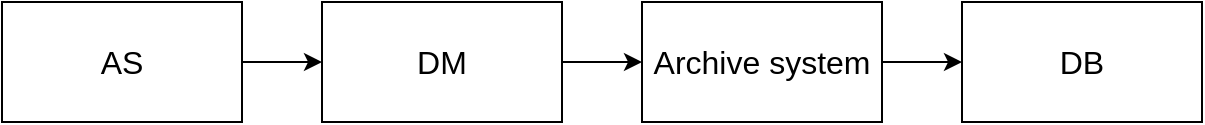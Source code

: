 <mxfile version="21.2.1" type="github">
  <diagram name="Сторінка-1" id="gTk0HqFBgUfZGioBp6fL">
    <mxGraphModel dx="1434" dy="764" grid="1" gridSize="10" guides="1" tooltips="1" connect="1" arrows="1" fold="1" page="1" pageScale="1" pageWidth="1169" pageHeight="827" math="0" shadow="0">
      <root>
        <mxCell id="0" />
        <mxCell id="1" parent="0" />
        <mxCell id="cNH6Ihqkcq9NW6JE-Opy-5" style="edgeStyle=orthogonalEdgeStyle;rounded=0;orthogonalLoop=1;jettySize=auto;html=1;exitX=1;exitY=0.5;exitDx=0;exitDy=0;entryX=0;entryY=0.5;entryDx=0;entryDy=0;" edge="1" parent="1" source="cNH6Ihqkcq9NW6JE-Opy-1" target="cNH6Ihqkcq9NW6JE-Opy-2">
          <mxGeometry relative="1" as="geometry" />
        </mxCell>
        <mxCell id="cNH6Ihqkcq9NW6JE-Opy-1" value="AS" style="rounded=0;whiteSpace=wrap;html=1;fontSize=16;" vertex="1" parent="1">
          <mxGeometry x="180" y="260" width="120" height="60" as="geometry" />
        </mxCell>
        <mxCell id="cNH6Ihqkcq9NW6JE-Opy-6" style="edgeStyle=orthogonalEdgeStyle;rounded=0;orthogonalLoop=1;jettySize=auto;html=1;exitX=1;exitY=0.5;exitDx=0;exitDy=0;entryX=0;entryY=0.5;entryDx=0;entryDy=0;" edge="1" parent="1" source="cNH6Ihqkcq9NW6JE-Opy-2" target="cNH6Ihqkcq9NW6JE-Opy-3">
          <mxGeometry relative="1" as="geometry" />
        </mxCell>
        <mxCell id="cNH6Ihqkcq9NW6JE-Opy-2" value="DM" style="rounded=0;whiteSpace=wrap;html=1;fontSize=16;" vertex="1" parent="1">
          <mxGeometry x="340" y="260" width="120" height="60" as="geometry" />
        </mxCell>
        <mxCell id="cNH6Ihqkcq9NW6JE-Opy-7" style="edgeStyle=orthogonalEdgeStyle;rounded=0;orthogonalLoop=1;jettySize=auto;html=1;exitX=1;exitY=0.5;exitDx=0;exitDy=0;" edge="1" parent="1" source="cNH6Ihqkcq9NW6JE-Opy-3" target="cNH6Ihqkcq9NW6JE-Opy-4">
          <mxGeometry relative="1" as="geometry" />
        </mxCell>
        <mxCell id="cNH6Ihqkcq9NW6JE-Opy-3" value="Archive system" style="rounded=0;whiteSpace=wrap;html=1;fontSize=16;" vertex="1" parent="1">
          <mxGeometry x="500" y="260" width="120" height="60" as="geometry" />
        </mxCell>
        <mxCell id="cNH6Ihqkcq9NW6JE-Opy-4" value="DB" style="rounded=0;whiteSpace=wrap;html=1;fontSize=16;" vertex="1" parent="1">
          <mxGeometry x="660" y="260" width="120" height="60" as="geometry" />
        </mxCell>
      </root>
    </mxGraphModel>
  </diagram>
</mxfile>
